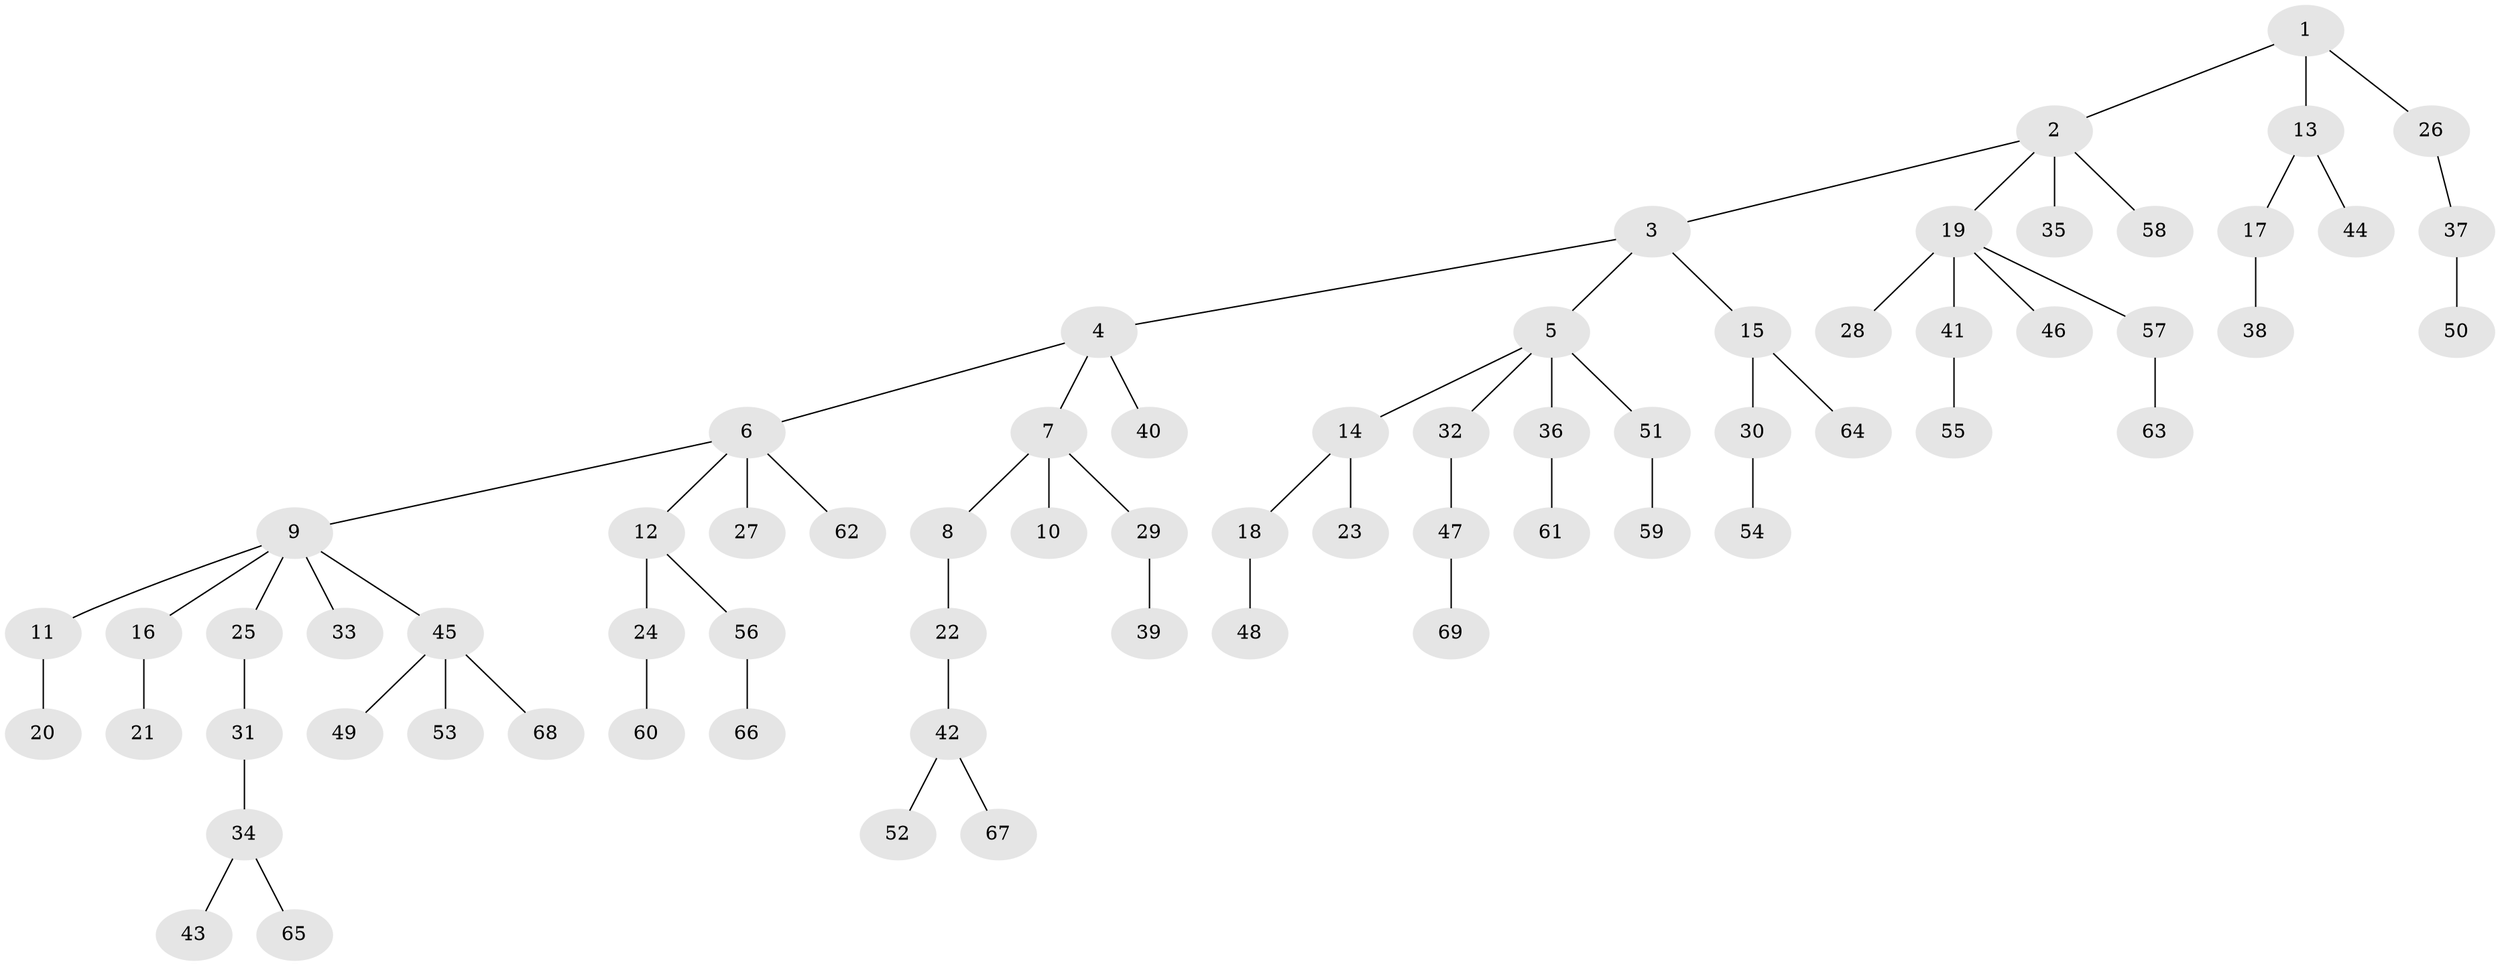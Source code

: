 // Generated by graph-tools (version 1.1) at 2025/26/03/09/25 03:26:30]
// undirected, 69 vertices, 68 edges
graph export_dot {
graph [start="1"]
  node [color=gray90,style=filled];
  1;
  2;
  3;
  4;
  5;
  6;
  7;
  8;
  9;
  10;
  11;
  12;
  13;
  14;
  15;
  16;
  17;
  18;
  19;
  20;
  21;
  22;
  23;
  24;
  25;
  26;
  27;
  28;
  29;
  30;
  31;
  32;
  33;
  34;
  35;
  36;
  37;
  38;
  39;
  40;
  41;
  42;
  43;
  44;
  45;
  46;
  47;
  48;
  49;
  50;
  51;
  52;
  53;
  54;
  55;
  56;
  57;
  58;
  59;
  60;
  61;
  62;
  63;
  64;
  65;
  66;
  67;
  68;
  69;
  1 -- 2;
  1 -- 13;
  1 -- 26;
  2 -- 3;
  2 -- 19;
  2 -- 35;
  2 -- 58;
  3 -- 4;
  3 -- 5;
  3 -- 15;
  4 -- 6;
  4 -- 7;
  4 -- 40;
  5 -- 14;
  5 -- 32;
  5 -- 36;
  5 -- 51;
  6 -- 9;
  6 -- 12;
  6 -- 27;
  6 -- 62;
  7 -- 8;
  7 -- 10;
  7 -- 29;
  8 -- 22;
  9 -- 11;
  9 -- 16;
  9 -- 25;
  9 -- 33;
  9 -- 45;
  11 -- 20;
  12 -- 24;
  12 -- 56;
  13 -- 17;
  13 -- 44;
  14 -- 18;
  14 -- 23;
  15 -- 30;
  15 -- 64;
  16 -- 21;
  17 -- 38;
  18 -- 48;
  19 -- 28;
  19 -- 41;
  19 -- 46;
  19 -- 57;
  22 -- 42;
  24 -- 60;
  25 -- 31;
  26 -- 37;
  29 -- 39;
  30 -- 54;
  31 -- 34;
  32 -- 47;
  34 -- 43;
  34 -- 65;
  36 -- 61;
  37 -- 50;
  41 -- 55;
  42 -- 52;
  42 -- 67;
  45 -- 49;
  45 -- 53;
  45 -- 68;
  47 -- 69;
  51 -- 59;
  56 -- 66;
  57 -- 63;
}
